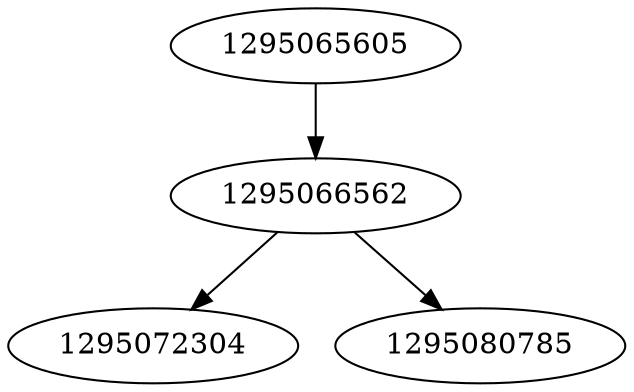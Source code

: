 strict digraph  {
1295072304;
1295080785;
1295066562;
1295065605;
1295066562 -> 1295080785;
1295066562 -> 1295072304;
1295065605 -> 1295066562;
}

